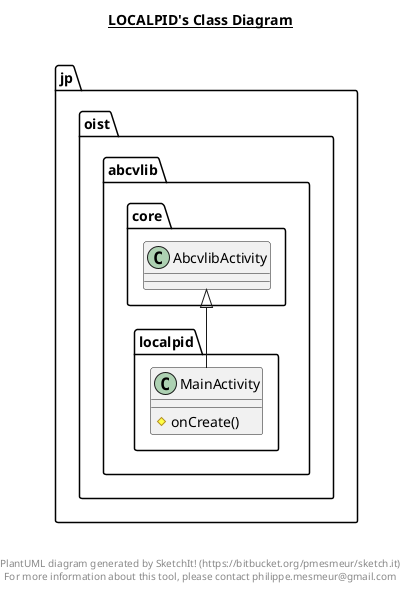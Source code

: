 @startuml

title __LOCALPID's Class Diagram__\n

  namespace jp.oist.abcvlib {
    namespace localpid {
      class jp.oist.abcvlib.localpid.MainActivity {
          # onCreate()
      }
    }
  }
  

  jp.oist.abcvlib.localpid.MainActivity -up-|> jp.oist.abcvlib.core.AbcvlibActivity


right footer


PlantUML diagram generated by SketchIt! (https://bitbucket.org/pmesmeur/sketch.it)
For more information about this tool, please contact philippe.mesmeur@gmail.com
endfooter

@enduml
